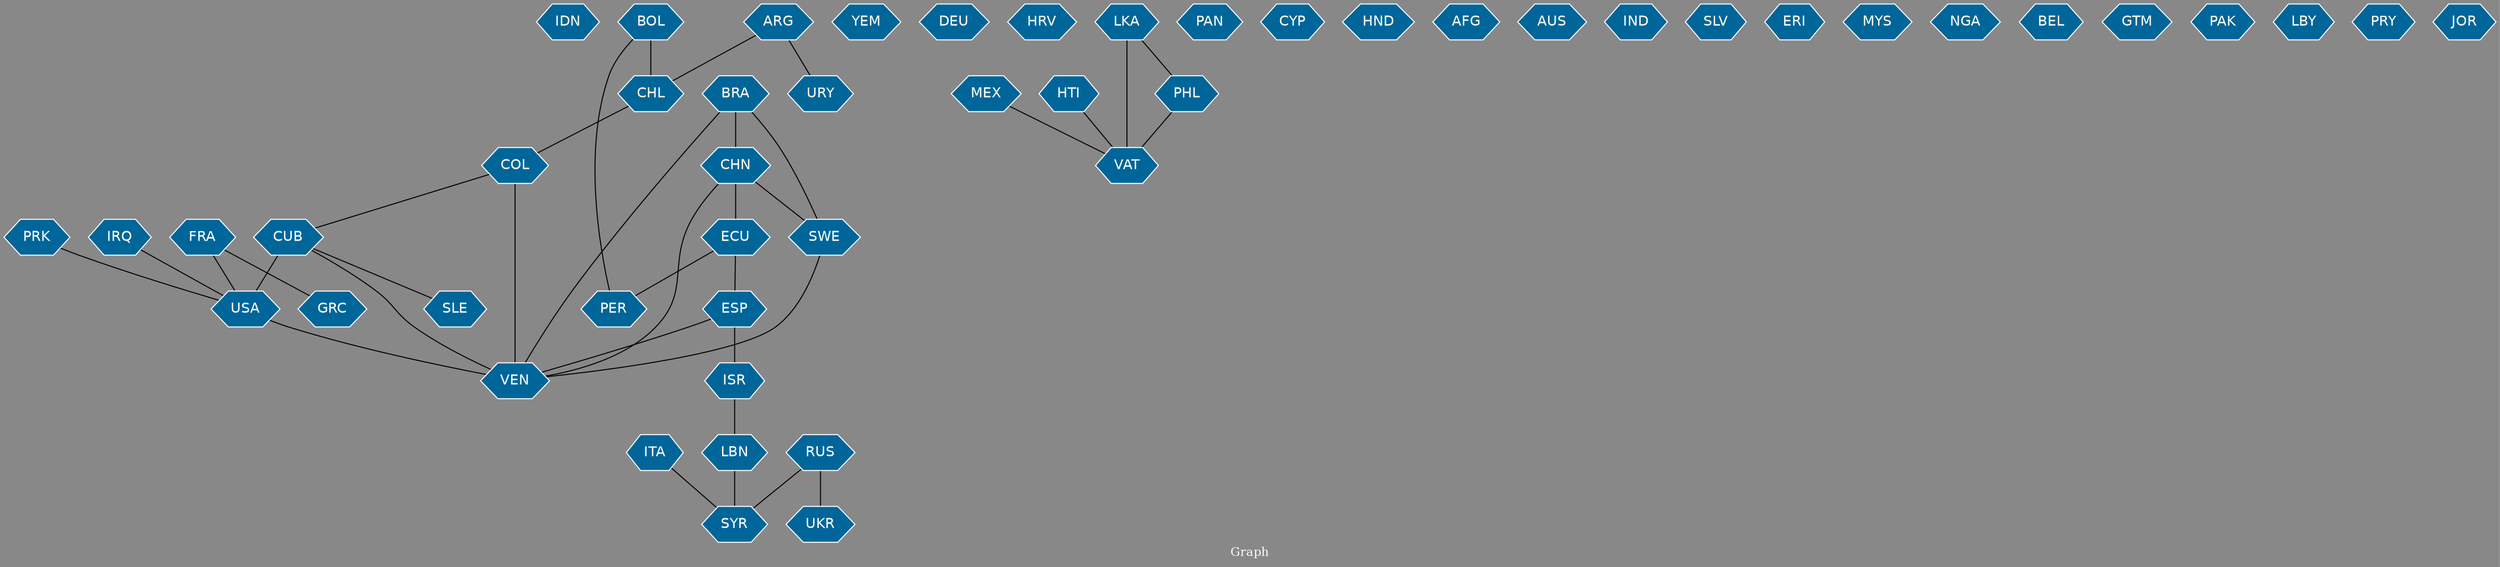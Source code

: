 // Countries together in item graph
graph {
	graph [bgcolor="#888888" fontcolor=white fontsize=12 label="Graph" outputorder=edgesfirst overlap=prism]
	node [color=white fillcolor="#006699" fontcolor=white fontname=Helvetica shape=hexagon style=filled]
	edge [arrowhead=open color=black fontcolor=white fontname=Courier fontsize=12]
		IDN [label=IDN]
		FRA [label=FRA]
		USA [label=USA]
		PRK [label=PRK]
		ECU [label=ECU]
		ESP [label=ESP]
		VEN [label=VEN]
		CHL [label=CHL]
		CHN [label=CHN]
		COL [label=COL]
		YEM [label=YEM]
		BRA [label=BRA]
		DEU [label=DEU]
		HRV [label=HRV]
		ARG [label=ARG]
		CUB [label=CUB]
		GRC [label=GRC]
		VAT [label=VAT]
		BOL [label=BOL]
		PAN [label=PAN]
		CYP [label=CYP]
		MEX [label=MEX]
		SYR [label=SYR]
		HTI [label=HTI]
		LBN [label=LBN]
		RUS [label=RUS]
		HND [label=HND]
		AFG [label=AFG]
		ITA [label=ITA]
		LKA [label=LKA]
		PHL [label=PHL]
		PER [label=PER]
		AUS [label=AUS]
		UKR [label=UKR]
		IND [label=IND]
		SLV [label=SLV]
		SLE [label=SLE]
		ISR [label=ISR]
		ERI [label=ERI]
		URY [label=URY]
		MYS [label=MYS]
		NGA [label=NGA]
		BEL [label=BEL]
		GTM [label=GTM]
		PAK [label=PAK]
		SWE [label=SWE]
		LBY [label=LBY]
		PRY [label=PRY]
		IRQ [label=IRQ]
		JOR [label=JOR]
			FRA -- USA [weight=1]
			ECU -- PER [weight=1]
			COL -- CUB [weight=1]
			PHL -- VAT [weight=2]
			CHL -- COL [weight=1]
			SWE -- VEN [weight=1]
			IRQ -- USA [weight=1]
			ESP -- ISR [weight=1]
			RUS -- SYR [weight=1]
			HTI -- VAT [weight=1]
			ESP -- VEN [weight=1]
			BRA -- VEN [weight=1]
			CHN -- SWE [weight=1]
			COL -- VEN [weight=2]
			ARG -- CHL [weight=1]
			ITA -- SYR [weight=1]
			BRA -- SWE [weight=1]
			CHN -- ECU [weight=2]
			CHN -- VEN [weight=1]
			LBN -- SYR [weight=1]
			ECU -- ESP [weight=1]
			RUS -- UKR [weight=1]
			USA -- VEN [weight=2]
			CUB -- USA [weight=7]
			BOL -- PER [weight=1]
			CUB -- SLE [weight=1]
			BOL -- CHL [weight=7]
			BRA -- CHN [weight=1]
			MEX -- VAT [weight=1]
			FRA -- GRC [weight=1]
			ARG -- URY [weight=1]
			PRK -- USA [weight=1]
			LKA -- PHL [weight=1]
			ISR -- LBN [weight=1]
			LKA -- VAT [weight=2]
			CUB -- VEN [weight=1]
}